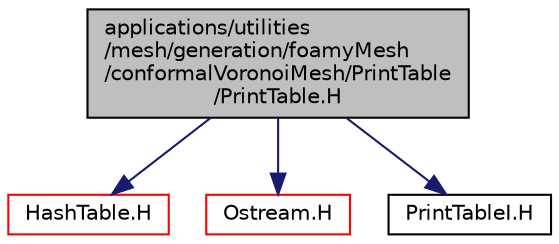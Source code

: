 digraph "applications/utilities/mesh/generation/foamyMesh/conformalVoronoiMesh/PrintTable/PrintTable.H"
{
  bgcolor="transparent";
  edge [fontname="Helvetica",fontsize="10",labelfontname="Helvetica",labelfontsize="10"];
  node [fontname="Helvetica",fontsize="10",shape=record];
  Node1 [label="applications/utilities\l/mesh/generation/foamyMesh\l/conformalVoronoiMesh/PrintTable\l/PrintTable.H",height=0.2,width=0.4,color="black", fillcolor="grey75", style="filled", fontcolor="black"];
  Node1 -> Node2 [color="midnightblue",fontsize="10",style="solid",fontname="Helvetica"];
  Node2 [label="HashTable.H",height=0.2,width=0.4,color="red",URL="$a07575.html"];
  Node1 -> Node3 [color="midnightblue",fontsize="10",style="solid",fontname="Helvetica"];
  Node3 [label="Ostream.H",height=0.2,width=0.4,color="red",URL="$a07784.html"];
  Node1 -> Node4 [color="midnightblue",fontsize="10",style="solid",fontname="Helvetica"];
  Node4 [label="PrintTableI.H",height=0.2,width=0.4,color="black",URL="$a04097.html"];
}
